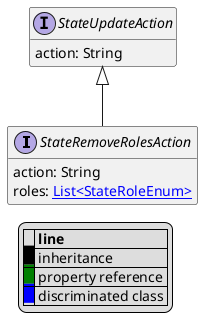 @startuml

hide empty fields
hide empty methods
legend
|= |= line |
|<back:black>   </back>| inheritance |
|<back:green>   </back>| property reference |
|<back:blue>   </back>| discriminated class |
endlegend
interface StateRemoveRolesAction [[StateRemoveRolesAction.svg]] extends StateUpdateAction {
    action: String
    roles: [[StateRoleEnum.svg List<StateRoleEnum>]]
}
interface StateUpdateAction [[StateUpdateAction.svg]]  {
    action: String
}





@enduml
